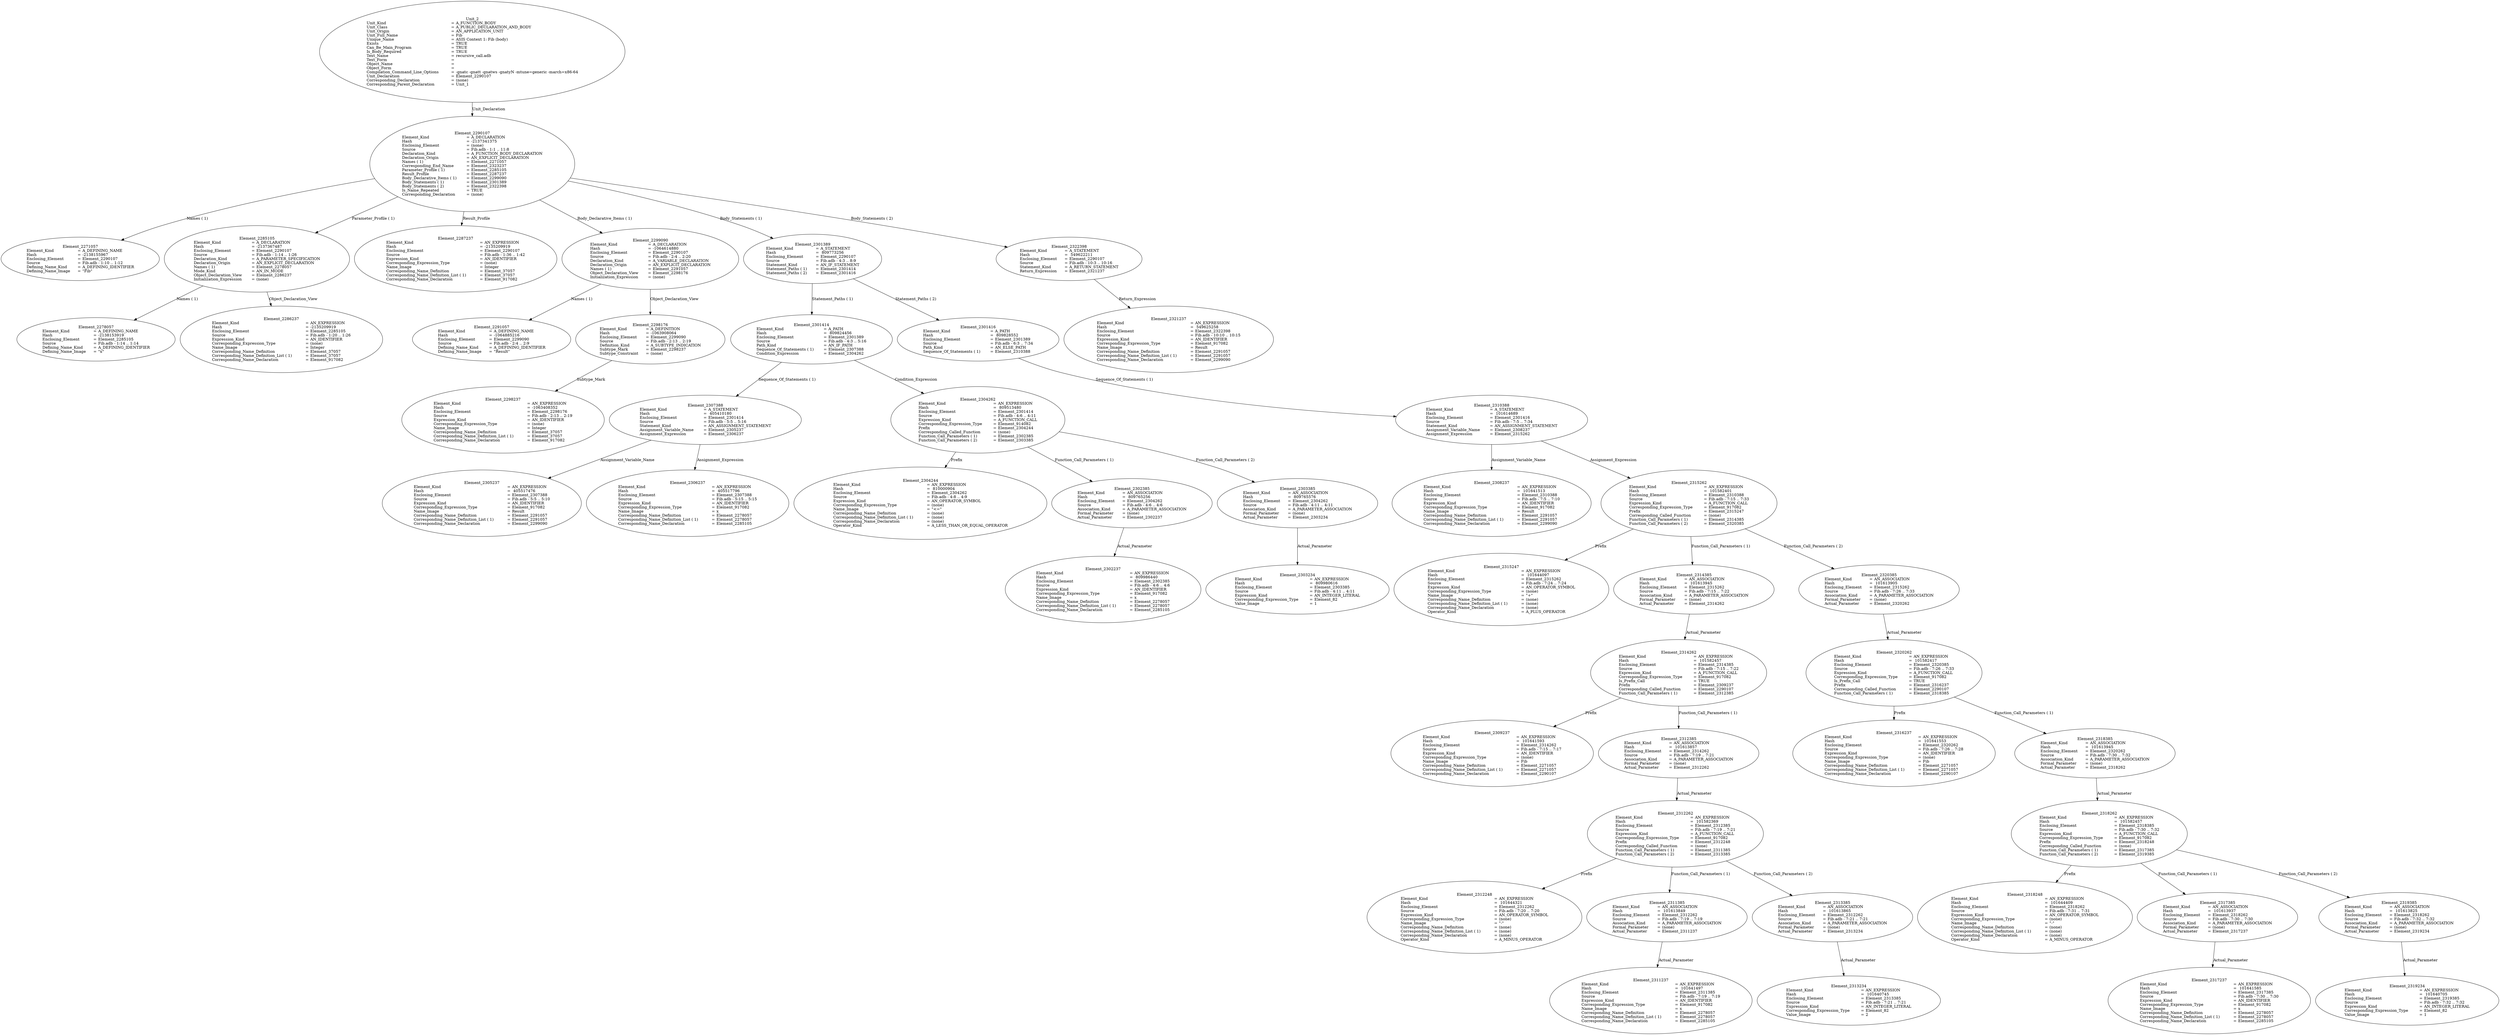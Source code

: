 digraph "recursive_call.adt" {
  Unit_2 -> Element_2290107
      [ label=Unit_Declaration ];
  Unit_2
      [ label=<<TABLE BORDER="0" CELLBORDER="0" CELLSPACING="0" CELLPADDING="0"> 
          <TR><TD COLSPAN="3">Unit_2</TD></TR>
          <TR><TD ALIGN="LEFT">Unit_Kind   </TD><TD> = </TD><TD ALIGN="LEFT">A_FUNCTION_BODY</TD></TR>
          <TR><TD ALIGN="LEFT">Unit_Class   </TD><TD> = </TD><TD ALIGN="LEFT">A_PUBLIC_DECLARATION_AND_BODY</TD></TR>
          <TR><TD ALIGN="LEFT">Unit_Origin   </TD><TD> = </TD><TD ALIGN="LEFT">AN_APPLICATION_UNIT</TD></TR>
          <TR><TD ALIGN="LEFT">Unit_Full_Name    </TD><TD> = </TD><TD ALIGN="LEFT">Fib</TD></TR>
          <TR><TD ALIGN="LEFT">Unique_Name   </TD><TD> = </TD><TD ALIGN="LEFT">ASIS Context 1: Fib (body)</TD></TR>
          <TR><TD ALIGN="LEFT">Exists  </TD><TD> = </TD><TD ALIGN="LEFT">TRUE</TD></TR>
          <TR><TD ALIGN="LEFT">Can_Be_Main_Program     </TD><TD> = </TD><TD ALIGN="LEFT">TRUE</TD></TR>
          <TR><TD ALIGN="LEFT">Is_Body_Required     </TD><TD> = </TD><TD ALIGN="LEFT">TRUE</TD></TR>
          <TR><TD ALIGN="LEFT">Text_Name   </TD><TD> = </TD><TD ALIGN="LEFT">recursive_call.adb</TD></TR>
          <TR><TD ALIGN="LEFT">Text_Form   </TD><TD> = </TD><TD ALIGN="LEFT"></TD></TR>
          <TR><TD ALIGN="LEFT">Object_Name   </TD><TD> = </TD><TD ALIGN="LEFT"></TD></TR>
          <TR><TD ALIGN="LEFT">Object_Form   </TD><TD> = </TD><TD ALIGN="LEFT"></TD></TR>
          <TR><TD ALIGN="LEFT">Compilation_Command_Line_Options         </TD><TD> = </TD><TD ALIGN="LEFT">-gnatc -gnatt -gnatws -gnatyN -mtune=generic -march=x86-64</TD></TR>
          <TR><TD ALIGN="LEFT">Unit_Declaration     </TD><TD> = </TD><TD ALIGN="LEFT">Element_2290107</TD></TR>
          <TR><TD ALIGN="LEFT">Corresponding_Declaration       </TD><TD> = </TD><TD ALIGN="LEFT">(none)</TD></TR>
          <TR><TD ALIGN="LEFT">Corresponding_Parent_Declaration         </TD><TD> = </TD><TD ALIGN="LEFT">Unit_1</TD></TR>
          </TABLE>> ];
  Element_2290107 -> Element_2271057
      [ label="Names ( 1)" ];
  Element_2290107 -> Element_2285105
      [ label="Parameter_Profile ( 1)" ];
  Element_2290107 -> Element_2287237
      [ label=Result_Profile ];
  Element_2290107 -> Element_2299090
      [ label="Body_Declarative_Items ( 1)" ];
  Element_2290107 -> Element_2301389
      [ label="Body_Statements ( 1)" ];
  Element_2290107 -> Element_2322398
      [ label="Body_Statements ( 2)" ];
  Element_2290107
      [ label=<<TABLE BORDER="0" CELLBORDER="0" CELLSPACING="0" CELLPADDING="0"> 
          <TR><TD COLSPAN="3">Element_2290107</TD></TR>
          <TR><TD ALIGN="LEFT">Element_Kind    </TD><TD> = </TD><TD ALIGN="LEFT">A_DECLARATION</TD></TR>
          <TR><TD ALIGN="LEFT">Hash  </TD><TD> = </TD><TD ALIGN="LEFT">-2137341375</TD></TR>
          <TR><TD ALIGN="LEFT">Enclosing_Element     </TD><TD> = </TD><TD ALIGN="LEFT">(none)</TD></TR>
          <TR><TD ALIGN="LEFT">Source  </TD><TD> = </TD><TD ALIGN="LEFT">Fib.adb - 1:1 .. 11:8</TD></TR>
          <TR><TD ALIGN="LEFT">Declaration_Kind     </TD><TD> = </TD><TD ALIGN="LEFT">A_FUNCTION_BODY_DECLARATION</TD></TR>
          <TR><TD ALIGN="LEFT">Declaration_Origin     </TD><TD> = </TD><TD ALIGN="LEFT">AN_EXPLICIT_DECLARATION</TD></TR>
          <TR><TD ALIGN="LEFT">Names ( 1)   </TD><TD> = </TD><TD ALIGN="LEFT">Element_2271057</TD></TR>
          <TR><TD ALIGN="LEFT">Corresponding_End_Name      </TD><TD> = </TD><TD ALIGN="LEFT">Element_2323237</TD></TR>
          <TR><TD ALIGN="LEFT">Parameter_Profile ( 1)      </TD><TD> = </TD><TD ALIGN="LEFT">Element_2285105</TD></TR>
          <TR><TD ALIGN="LEFT">Result_Profile    </TD><TD> = </TD><TD ALIGN="LEFT">Element_2287237</TD></TR>
          <TR><TD ALIGN="LEFT">Body_Declarative_Items ( 1)       </TD><TD> = </TD><TD ALIGN="LEFT">Element_2299090</TD></TR>
          <TR><TD ALIGN="LEFT">Body_Statements ( 1)      </TD><TD> = </TD><TD ALIGN="LEFT">Element_2301389</TD></TR>
          <TR><TD ALIGN="LEFT">Body_Statements ( 2)      </TD><TD> = </TD><TD ALIGN="LEFT">Element_2322398</TD></TR>
          <TR><TD ALIGN="LEFT">Is_Name_Repeated     </TD><TD> = </TD><TD ALIGN="LEFT">TRUE</TD></TR>
          <TR><TD ALIGN="LEFT">Corresponding_Declaration       </TD><TD> = </TD><TD ALIGN="LEFT">(none)</TD></TR>
          </TABLE>> ];
  Element_2271057
      [ label=<<TABLE BORDER="0" CELLBORDER="0" CELLSPACING="0" CELLPADDING="0"> 
          <TR><TD COLSPAN="3">Element_2271057</TD></TR>
          <TR><TD ALIGN="LEFT">Element_Kind    </TD><TD> = </TD><TD ALIGN="LEFT">A_DEFINING_NAME</TD></TR>
          <TR><TD ALIGN="LEFT">Hash  </TD><TD> = </TD><TD ALIGN="LEFT">-2138155967</TD></TR>
          <TR><TD ALIGN="LEFT">Enclosing_Element     </TD><TD> = </TD><TD ALIGN="LEFT">Element_2290107</TD></TR>
          <TR><TD ALIGN="LEFT">Source  </TD><TD> = </TD><TD ALIGN="LEFT">Fib.adb - 1:10 .. 1:12</TD></TR>
          <TR><TD ALIGN="LEFT">Defining_Name_Kind     </TD><TD> = </TD><TD ALIGN="LEFT">A_DEFINING_IDENTIFIER</TD></TR>
          <TR><TD ALIGN="LEFT">Defining_Name_Image     </TD><TD> = </TD><TD ALIGN="LEFT">"Fib"</TD></TR>
          </TABLE>> ];
  Element_2285105 -> Element_2278057
      [ label="Names ( 1)" ];
  Element_2285105 -> Element_2286237
      [ label=Object_Declaration_View ];
  Element_2285105
      [ label=<<TABLE BORDER="0" CELLBORDER="0" CELLSPACING="0" CELLPADDING="0"> 
          <TR><TD COLSPAN="3">Element_2285105</TD></TR>
          <TR><TD ALIGN="LEFT">Element_Kind    </TD><TD> = </TD><TD ALIGN="LEFT">A_DECLARATION</TD></TR>
          <TR><TD ALIGN="LEFT">Hash  </TD><TD> = </TD><TD ALIGN="LEFT">-2137367487</TD></TR>
          <TR><TD ALIGN="LEFT">Enclosing_Element     </TD><TD> = </TD><TD ALIGN="LEFT">Element_2290107</TD></TR>
          <TR><TD ALIGN="LEFT">Source  </TD><TD> = </TD><TD ALIGN="LEFT">Fib.adb - 1:14 .. 1:26</TD></TR>
          <TR><TD ALIGN="LEFT">Declaration_Kind     </TD><TD> = </TD><TD ALIGN="LEFT">A_PARAMETER_SPECIFICATION</TD></TR>
          <TR><TD ALIGN="LEFT">Declaration_Origin     </TD><TD> = </TD><TD ALIGN="LEFT">AN_EXPLICIT_DECLARATION</TD></TR>
          <TR><TD ALIGN="LEFT">Names ( 1)   </TD><TD> = </TD><TD ALIGN="LEFT">Element_2278057</TD></TR>
          <TR><TD ALIGN="LEFT">Mode_Kind   </TD><TD> = </TD><TD ALIGN="LEFT">AN_IN_MODE</TD></TR>
          <TR><TD ALIGN="LEFT">Object_Declaration_View      </TD><TD> = </TD><TD ALIGN="LEFT">Element_2286237</TD></TR>
          <TR><TD ALIGN="LEFT">Initialization_Expression       </TD><TD> = </TD><TD ALIGN="LEFT">(none)</TD></TR>
          </TABLE>> ];
  Element_2278057
      [ label=<<TABLE BORDER="0" CELLBORDER="0" CELLSPACING="0" CELLPADDING="0"> 
          <TR><TD COLSPAN="3">Element_2278057</TD></TR>
          <TR><TD ALIGN="LEFT">Element_Kind    </TD><TD> = </TD><TD ALIGN="LEFT">A_DEFINING_NAME</TD></TR>
          <TR><TD ALIGN="LEFT">Hash  </TD><TD> = </TD><TD ALIGN="LEFT">-2138153919</TD></TR>
          <TR><TD ALIGN="LEFT">Enclosing_Element     </TD><TD> = </TD><TD ALIGN="LEFT">Element_2285105</TD></TR>
          <TR><TD ALIGN="LEFT">Source  </TD><TD> = </TD><TD ALIGN="LEFT">Fib.adb - 1:14 .. 1:14</TD></TR>
          <TR><TD ALIGN="LEFT">Defining_Name_Kind     </TD><TD> = </TD><TD ALIGN="LEFT">A_DEFINING_IDENTIFIER</TD></TR>
          <TR><TD ALIGN="LEFT">Defining_Name_Image     </TD><TD> = </TD><TD ALIGN="LEFT">"x"</TD></TR>
          </TABLE>> ];
  Element_2286237
      [ label=<<TABLE BORDER="0" CELLBORDER="0" CELLSPACING="0" CELLPADDING="0"> 
          <TR><TD COLSPAN="3">Element_2286237</TD></TR>
          <TR><TD ALIGN="LEFT">Element_Kind    </TD><TD> = </TD><TD ALIGN="LEFT">AN_EXPRESSION</TD></TR>
          <TR><TD ALIGN="LEFT">Hash  </TD><TD> = </TD><TD ALIGN="LEFT">-2135209919</TD></TR>
          <TR><TD ALIGN="LEFT">Enclosing_Element     </TD><TD> = </TD><TD ALIGN="LEFT">Element_2285105</TD></TR>
          <TR><TD ALIGN="LEFT">Source  </TD><TD> = </TD><TD ALIGN="LEFT">Fib.adb - 1:20 .. 1:26</TD></TR>
          <TR><TD ALIGN="LEFT">Expression_Kind    </TD><TD> = </TD><TD ALIGN="LEFT">AN_IDENTIFIER</TD></TR>
          <TR><TD ALIGN="LEFT">Corresponding_Expression_Type        </TD><TD> = </TD><TD ALIGN="LEFT">(none)</TD></TR>
          <TR><TD ALIGN="LEFT">Name_Image   </TD><TD> = </TD><TD ALIGN="LEFT">Integer</TD></TR>
          <TR><TD ALIGN="LEFT">Corresponding_Name_Definition        </TD><TD> = </TD><TD ALIGN="LEFT">Element_37057</TD></TR>
          <TR><TD ALIGN="LEFT">Corresponding_Name_Definition_List ( 1)          </TD><TD> = </TD><TD ALIGN="LEFT">Element_37057</TD></TR>
          <TR><TD ALIGN="LEFT">Corresponding_Name_Declaration        </TD><TD> = </TD><TD ALIGN="LEFT">Element_917082</TD></TR>
          </TABLE>> ];
  Element_2287237
      [ label=<<TABLE BORDER="0" CELLBORDER="0" CELLSPACING="0" CELLPADDING="0"> 
          <TR><TD COLSPAN="3">Element_2287237</TD></TR>
          <TR><TD ALIGN="LEFT">Element_Kind    </TD><TD> = </TD><TD ALIGN="LEFT">AN_EXPRESSION</TD></TR>
          <TR><TD ALIGN="LEFT">Hash  </TD><TD> = </TD><TD ALIGN="LEFT">-2135209919</TD></TR>
          <TR><TD ALIGN="LEFT">Enclosing_Element     </TD><TD> = </TD><TD ALIGN="LEFT">Element_2290107</TD></TR>
          <TR><TD ALIGN="LEFT">Source  </TD><TD> = </TD><TD ALIGN="LEFT">Fib.adb - 1:36 .. 1:42</TD></TR>
          <TR><TD ALIGN="LEFT">Expression_Kind    </TD><TD> = </TD><TD ALIGN="LEFT">AN_IDENTIFIER</TD></TR>
          <TR><TD ALIGN="LEFT">Corresponding_Expression_Type        </TD><TD> = </TD><TD ALIGN="LEFT">(none)</TD></TR>
          <TR><TD ALIGN="LEFT">Name_Image   </TD><TD> = </TD><TD ALIGN="LEFT">Integer</TD></TR>
          <TR><TD ALIGN="LEFT">Corresponding_Name_Definition        </TD><TD> = </TD><TD ALIGN="LEFT">Element_37057</TD></TR>
          <TR><TD ALIGN="LEFT">Corresponding_Name_Definition_List ( 1)          </TD><TD> = </TD><TD ALIGN="LEFT">Element_37057</TD></TR>
          <TR><TD ALIGN="LEFT">Corresponding_Name_Declaration        </TD><TD> = </TD><TD ALIGN="LEFT">Element_917082</TD></TR>
          </TABLE>> ];
  Element_2299090 -> Element_2291057
      [ label="Names ( 1)" ];
  Element_2299090 -> Element_2298176
      [ label=Object_Declaration_View ];
  Element_2299090
      [ label=<<TABLE BORDER="0" CELLBORDER="0" CELLSPACING="0" CELLPADDING="0"> 
          <TR><TD COLSPAN="3">Element_2299090</TD></TR>
          <TR><TD ALIGN="LEFT">Element_Kind    </TD><TD> = </TD><TD ALIGN="LEFT">A_DECLARATION</TD></TR>
          <TR><TD ALIGN="LEFT">Hash  </TD><TD> = </TD><TD ALIGN="LEFT">-1064614880</TD></TR>
          <TR><TD ALIGN="LEFT">Enclosing_Element     </TD><TD> = </TD><TD ALIGN="LEFT">Element_2290107</TD></TR>
          <TR><TD ALIGN="LEFT">Source  </TD><TD> = </TD><TD ALIGN="LEFT">Fib.adb - 2:4 .. 2:20</TD></TR>
          <TR><TD ALIGN="LEFT">Declaration_Kind     </TD><TD> = </TD><TD ALIGN="LEFT">A_VARIABLE_DECLARATION</TD></TR>
          <TR><TD ALIGN="LEFT">Declaration_Origin     </TD><TD> = </TD><TD ALIGN="LEFT">AN_EXPLICIT_DECLARATION</TD></TR>
          <TR><TD ALIGN="LEFT">Names ( 1)   </TD><TD> = </TD><TD ALIGN="LEFT">Element_2291057</TD></TR>
          <TR><TD ALIGN="LEFT">Object_Declaration_View      </TD><TD> = </TD><TD ALIGN="LEFT">Element_2298176</TD></TR>
          <TR><TD ALIGN="LEFT">Initialization_Expression       </TD><TD> = </TD><TD ALIGN="LEFT">(none)</TD></TR>
          </TABLE>> ];
  Element_2291057
      [ label=<<TABLE BORDER="0" CELLBORDER="0" CELLSPACING="0" CELLPADDING="0"> 
          <TR><TD COLSPAN="3">Element_2291057</TD></TR>
          <TR><TD ALIGN="LEFT">Element_Kind    </TD><TD> = </TD><TD ALIGN="LEFT">A_DEFINING_NAME</TD></TR>
          <TR><TD ALIGN="LEFT">Hash  </TD><TD> = </TD><TD ALIGN="LEFT">-1064885216</TD></TR>
          <TR><TD ALIGN="LEFT">Enclosing_Element     </TD><TD> = </TD><TD ALIGN="LEFT">Element_2299090</TD></TR>
          <TR><TD ALIGN="LEFT">Source  </TD><TD> = </TD><TD ALIGN="LEFT">Fib.adb - 2:4 .. 2:9</TD></TR>
          <TR><TD ALIGN="LEFT">Defining_Name_Kind     </TD><TD> = </TD><TD ALIGN="LEFT">A_DEFINING_IDENTIFIER</TD></TR>
          <TR><TD ALIGN="LEFT">Defining_Name_Image     </TD><TD> = </TD><TD ALIGN="LEFT">"Result"</TD></TR>
          </TABLE>> ];
  Element_2298176 -> Element_2298237
      [ label=Subtype_Mark ];
  Element_2298176
      [ label=<<TABLE BORDER="0" CELLBORDER="0" CELLSPACING="0" CELLPADDING="0"> 
          <TR><TD COLSPAN="3">Element_2298176</TD></TR>
          <TR><TD ALIGN="LEFT">Element_Kind    </TD><TD> = </TD><TD ALIGN="LEFT">A_DEFINITION</TD></TR>
          <TR><TD ALIGN="LEFT">Hash  </TD><TD> = </TD><TD ALIGN="LEFT">-1063908064</TD></TR>
          <TR><TD ALIGN="LEFT">Enclosing_Element     </TD><TD> = </TD><TD ALIGN="LEFT">Element_2299090</TD></TR>
          <TR><TD ALIGN="LEFT">Source  </TD><TD> = </TD><TD ALIGN="LEFT">Fib.adb - 2:13 .. 2:19</TD></TR>
          <TR><TD ALIGN="LEFT">Definition_Kind    </TD><TD> = </TD><TD ALIGN="LEFT">A_SUBTYPE_INDICATION</TD></TR>
          <TR><TD ALIGN="LEFT">Subtype_Mark    </TD><TD> = </TD><TD ALIGN="LEFT">Element_2298237</TD></TR>
          <TR><TD ALIGN="LEFT">Subtype_Constraint     </TD><TD> = </TD><TD ALIGN="LEFT">(none)</TD></TR>
          </TABLE>> ];
  Element_2298237
      [ label=<<TABLE BORDER="0" CELLBORDER="0" CELLSPACING="0" CELLPADDING="0"> 
          <TR><TD COLSPAN="3">Element_2298237</TD></TR>
          <TR><TD ALIGN="LEFT">Element_Kind    </TD><TD> = </TD><TD ALIGN="LEFT">AN_EXPRESSION</TD></TR>
          <TR><TD ALIGN="LEFT">Hash  </TD><TD> = </TD><TD ALIGN="LEFT">-1063408352</TD></TR>
          <TR><TD ALIGN="LEFT">Enclosing_Element     </TD><TD> = </TD><TD ALIGN="LEFT">Element_2298176</TD></TR>
          <TR><TD ALIGN="LEFT">Source  </TD><TD> = </TD><TD ALIGN="LEFT">Fib.adb - 2:13 .. 2:19</TD></TR>
          <TR><TD ALIGN="LEFT">Expression_Kind    </TD><TD> = </TD><TD ALIGN="LEFT">AN_IDENTIFIER</TD></TR>
          <TR><TD ALIGN="LEFT">Corresponding_Expression_Type        </TD><TD> = </TD><TD ALIGN="LEFT">(none)</TD></TR>
          <TR><TD ALIGN="LEFT">Name_Image   </TD><TD> = </TD><TD ALIGN="LEFT">Integer</TD></TR>
          <TR><TD ALIGN="LEFT">Corresponding_Name_Definition        </TD><TD> = </TD><TD ALIGN="LEFT">Element_37057</TD></TR>
          <TR><TD ALIGN="LEFT">Corresponding_Name_Definition_List ( 1)          </TD><TD> = </TD><TD ALIGN="LEFT">Element_37057</TD></TR>
          <TR><TD ALIGN="LEFT">Corresponding_Name_Declaration        </TD><TD> = </TD><TD ALIGN="LEFT">Element_917082</TD></TR>
          </TABLE>> ];
  Element_2301389 -> Element_2301414
      [ label="Statement_Paths ( 1)" ];
  Element_2301389 -> Element_2301416
      [ label="Statement_Paths ( 2)" ];
  Element_2301389
      [ label=<<TABLE BORDER="0" CELLBORDER="0" CELLSPACING="0" CELLPADDING="0"> 
          <TR><TD COLSPAN="3">Element_2301389</TD></TR>
          <TR><TD ALIGN="LEFT">Element_Kind    </TD><TD> = </TD><TD ALIGN="LEFT">A_STATEMENT</TD></TR>
          <TR><TD ALIGN="LEFT">Hash  </TD><TD> = </TD><TD ALIGN="LEFT"> 809773256</TD></TR>
          <TR><TD ALIGN="LEFT">Enclosing_Element     </TD><TD> = </TD><TD ALIGN="LEFT">Element_2290107</TD></TR>
          <TR><TD ALIGN="LEFT">Source  </TD><TD> = </TD><TD ALIGN="LEFT">Fib.adb - 4:3 .. 8:9</TD></TR>
          <TR><TD ALIGN="LEFT">Statement_Kind    </TD><TD> = </TD><TD ALIGN="LEFT">AN_IF_STATEMENT</TD></TR>
          <TR><TD ALIGN="LEFT">Statement_Paths ( 1)      </TD><TD> = </TD><TD ALIGN="LEFT">Element_2301414</TD></TR>
          <TR><TD ALIGN="LEFT">Statement_Paths ( 2)      </TD><TD> = </TD><TD ALIGN="LEFT">Element_2301416</TD></TR>
          </TABLE>> ];
  Element_2301414 -> Element_2307388
      [ label="Sequence_Of_Statements ( 1)" ];
  Element_2301414 -> Element_2304262
      [ label=Condition_Expression ];
  Element_2301414
      [ label=<<TABLE BORDER="0" CELLBORDER="0" CELLSPACING="0" CELLPADDING="0"> 
          <TR><TD COLSPAN="3">Element_2301414</TD></TR>
          <TR><TD ALIGN="LEFT">Element_Kind    </TD><TD> = </TD><TD ALIGN="LEFT">A_PATH</TD></TR>
          <TR><TD ALIGN="LEFT">Hash  </TD><TD> = </TD><TD ALIGN="LEFT"> 809824456</TD></TR>
          <TR><TD ALIGN="LEFT">Enclosing_Element     </TD><TD> = </TD><TD ALIGN="LEFT">Element_2301389</TD></TR>
          <TR><TD ALIGN="LEFT">Source  </TD><TD> = </TD><TD ALIGN="LEFT">Fib.adb - 4:3 .. 5:16</TD></TR>
          <TR><TD ALIGN="LEFT">Path_Kind   </TD><TD> = </TD><TD ALIGN="LEFT">AN_IF_PATH</TD></TR>
          <TR><TD ALIGN="LEFT">Sequence_Of_Statements ( 1)       </TD><TD> = </TD><TD ALIGN="LEFT">Element_2307388</TD></TR>
          <TR><TD ALIGN="LEFT">Condition_Expression      </TD><TD> = </TD><TD ALIGN="LEFT">Element_2304262</TD></TR>
          </TABLE>> ];
  Element_2304262 -> Element_2304244
      [ label=Prefix ];
  Element_2304262 -> Element_2302385
      [ label="Function_Call_Parameters ( 1)" ];
  Element_2304262 -> Element_2303385
      [ label="Function_Call_Parameters ( 2)" ];
  Element_2304262
      [ label=<<TABLE BORDER="0" CELLBORDER="0" CELLSPACING="0" CELLPADDING="0"> 
          <TR><TD COLSPAN="3">Element_2304262</TD></TR>
          <TR><TD ALIGN="LEFT">Element_Kind    </TD><TD> = </TD><TD ALIGN="LEFT">AN_EXPRESSION</TD></TR>
          <TR><TD ALIGN="LEFT">Hash  </TD><TD> = </TD><TD ALIGN="LEFT"> 809513480</TD></TR>
          <TR><TD ALIGN="LEFT">Enclosing_Element     </TD><TD> = </TD><TD ALIGN="LEFT">Element_2301414</TD></TR>
          <TR><TD ALIGN="LEFT">Source  </TD><TD> = </TD><TD ALIGN="LEFT">Fib.adb - 4:6 .. 4:11</TD></TR>
          <TR><TD ALIGN="LEFT">Expression_Kind    </TD><TD> = </TD><TD ALIGN="LEFT">A_FUNCTION_CALL</TD></TR>
          <TR><TD ALIGN="LEFT">Corresponding_Expression_Type        </TD><TD> = </TD><TD ALIGN="LEFT">Element_914082</TD></TR>
          <TR><TD ALIGN="LEFT">Prefix  </TD><TD> = </TD><TD ALIGN="LEFT">Element_2304244</TD></TR>
          <TR><TD ALIGN="LEFT">Corresponding_Called_Function        </TD><TD> = </TD><TD ALIGN="LEFT">(none)</TD></TR>
          <TR><TD ALIGN="LEFT">Function_Call_Parameters ( 1)        </TD><TD> = </TD><TD ALIGN="LEFT">Element_2302385</TD></TR>
          <TR><TD ALIGN="LEFT">Function_Call_Parameters ( 2)        </TD><TD> = </TD><TD ALIGN="LEFT">Element_2303385</TD></TR>
          </TABLE>> ];
  Element_2302385 -> Element_2302237
      [ label=Actual_Parameter ];
  Element_2302385
      [ label=<<TABLE BORDER="0" CELLBORDER="0" CELLSPACING="0" CELLPADDING="0"> 
          <TR><TD COLSPAN="3">Element_2302385</TD></TR>
          <TR><TD ALIGN="LEFT">Element_Kind    </TD><TD> = </TD><TD ALIGN="LEFT">AN_ASSOCIATION</TD></TR>
          <TR><TD ALIGN="LEFT">Hash  </TD><TD> = </TD><TD ALIGN="LEFT"> 809765256</TD></TR>
          <TR><TD ALIGN="LEFT">Enclosing_Element     </TD><TD> = </TD><TD ALIGN="LEFT">Element_2304262</TD></TR>
          <TR><TD ALIGN="LEFT">Source  </TD><TD> = </TD><TD ALIGN="LEFT">Fib.adb - 4:6 .. 4:6</TD></TR>
          <TR><TD ALIGN="LEFT">Association_Kind     </TD><TD> = </TD><TD ALIGN="LEFT">A_PARAMETER_ASSOCIATION</TD></TR>
          <TR><TD ALIGN="LEFT">Formal_Parameter     </TD><TD> = </TD><TD ALIGN="LEFT">(none)</TD></TR>
          <TR><TD ALIGN="LEFT">Actual_Parameter     </TD><TD> = </TD><TD ALIGN="LEFT">Element_2302237</TD></TR>
          </TABLE>> ];
  Element_2302237
      [ label=<<TABLE BORDER="0" CELLBORDER="0" CELLSPACING="0" CELLPADDING="0"> 
          <TR><TD COLSPAN="3">Element_2302237</TD></TR>
          <TR><TD ALIGN="LEFT">Element_Kind    </TD><TD> = </TD><TD ALIGN="LEFT">AN_EXPRESSION</TD></TR>
          <TR><TD ALIGN="LEFT">Hash  </TD><TD> = </TD><TD ALIGN="LEFT"> 809986440</TD></TR>
          <TR><TD ALIGN="LEFT">Enclosing_Element     </TD><TD> = </TD><TD ALIGN="LEFT">Element_2302385</TD></TR>
          <TR><TD ALIGN="LEFT">Source  </TD><TD> = </TD><TD ALIGN="LEFT">Fib.adb - 4:6 .. 4:6</TD></TR>
          <TR><TD ALIGN="LEFT">Expression_Kind    </TD><TD> = </TD><TD ALIGN="LEFT">AN_IDENTIFIER</TD></TR>
          <TR><TD ALIGN="LEFT">Corresponding_Expression_Type        </TD><TD> = </TD><TD ALIGN="LEFT">Element_917082</TD></TR>
          <TR><TD ALIGN="LEFT">Name_Image   </TD><TD> = </TD><TD ALIGN="LEFT">x</TD></TR>
          <TR><TD ALIGN="LEFT">Corresponding_Name_Definition        </TD><TD> = </TD><TD ALIGN="LEFT">Element_2278057</TD></TR>
          <TR><TD ALIGN="LEFT">Corresponding_Name_Definition_List ( 1)          </TD><TD> = </TD><TD ALIGN="LEFT">Element_2278057</TD></TR>
          <TR><TD ALIGN="LEFT">Corresponding_Name_Declaration        </TD><TD> = </TD><TD ALIGN="LEFT">Element_2285105</TD></TR>
          </TABLE>> ];
  Element_2304244
      [ label=<<TABLE BORDER="0" CELLBORDER="0" CELLSPACING="0" CELLPADDING="0"> 
          <TR><TD COLSPAN="3">Element_2304244</TD></TR>
          <TR><TD ALIGN="LEFT">Element_Kind    </TD><TD> = </TD><TD ALIGN="LEFT">AN_EXPRESSION</TD></TR>
          <TR><TD ALIGN="LEFT">Hash  </TD><TD> = </TD><TD ALIGN="LEFT"> 810000904</TD></TR>
          <TR><TD ALIGN="LEFT">Enclosing_Element     </TD><TD> = </TD><TD ALIGN="LEFT">Element_2304262</TD></TR>
          <TR><TD ALIGN="LEFT">Source  </TD><TD> = </TD><TD ALIGN="LEFT">Fib.adb - 4:8 .. 4:9</TD></TR>
          <TR><TD ALIGN="LEFT">Expression_Kind    </TD><TD> = </TD><TD ALIGN="LEFT">AN_OPERATOR_SYMBOL</TD></TR>
          <TR><TD ALIGN="LEFT">Corresponding_Expression_Type        </TD><TD> = </TD><TD ALIGN="LEFT">(none)</TD></TR>
          <TR><TD ALIGN="LEFT">Name_Image   </TD><TD> = </TD><TD ALIGN="LEFT">"&lt;="</TD></TR>
          <TR><TD ALIGN="LEFT">Corresponding_Name_Definition        </TD><TD> = </TD><TD ALIGN="LEFT">(none)</TD></TR>
          <TR><TD ALIGN="LEFT">Corresponding_Name_Definition_List ( 1)          </TD><TD> = </TD><TD ALIGN="LEFT">(none)</TD></TR>
          <TR><TD ALIGN="LEFT">Corresponding_Name_Declaration        </TD><TD> = </TD><TD ALIGN="LEFT">(none)</TD></TR>
          <TR><TD ALIGN="LEFT">Operator_Kind    </TD><TD> = </TD><TD ALIGN="LEFT">A_LESS_THAN_OR_EQUAL_OPERATOR</TD></TR>
          </TABLE>> ];
  Element_2303385 -> Element_2303234
      [ label=Actual_Parameter ];
  Element_2303385
      [ label=<<TABLE BORDER="0" CELLBORDER="0" CELLSPACING="0" CELLPADDING="0"> 
          <TR><TD COLSPAN="3">Element_2303385</TD></TR>
          <TR><TD ALIGN="LEFT">Element_Kind    </TD><TD> = </TD><TD ALIGN="LEFT">AN_ASSOCIATION</TD></TR>
          <TR><TD ALIGN="LEFT">Hash  </TD><TD> = </TD><TD ALIGN="LEFT"> 809765576</TD></TR>
          <TR><TD ALIGN="LEFT">Enclosing_Element     </TD><TD> = </TD><TD ALIGN="LEFT">Element_2304262</TD></TR>
          <TR><TD ALIGN="LEFT">Source  </TD><TD> = </TD><TD ALIGN="LEFT">Fib.adb - 4:11 .. 4:11</TD></TR>
          <TR><TD ALIGN="LEFT">Association_Kind     </TD><TD> = </TD><TD ALIGN="LEFT">A_PARAMETER_ASSOCIATION</TD></TR>
          <TR><TD ALIGN="LEFT">Formal_Parameter     </TD><TD> = </TD><TD ALIGN="LEFT">(none)</TD></TR>
          <TR><TD ALIGN="LEFT">Actual_Parameter     </TD><TD> = </TD><TD ALIGN="LEFT">Element_2303234</TD></TR>
          </TABLE>> ];
  Element_2303234
      [ label=<<TABLE BORDER="0" CELLBORDER="0" CELLSPACING="0" CELLPADDING="0"> 
          <TR><TD COLSPAN="3">Element_2303234</TD></TR>
          <TR><TD ALIGN="LEFT">Element_Kind    </TD><TD> = </TD><TD ALIGN="LEFT">AN_EXPRESSION</TD></TR>
          <TR><TD ALIGN="LEFT">Hash  </TD><TD> = </TD><TD ALIGN="LEFT"> 809980616</TD></TR>
          <TR><TD ALIGN="LEFT">Enclosing_Element     </TD><TD> = </TD><TD ALIGN="LEFT">Element_2303385</TD></TR>
          <TR><TD ALIGN="LEFT">Source  </TD><TD> = </TD><TD ALIGN="LEFT">Fib.adb - 4:11 .. 4:11</TD></TR>
          <TR><TD ALIGN="LEFT">Expression_Kind    </TD><TD> = </TD><TD ALIGN="LEFT">AN_INTEGER_LITERAL</TD></TR>
          <TR><TD ALIGN="LEFT">Corresponding_Expression_Type        </TD><TD> = </TD><TD ALIGN="LEFT">Element_82</TD></TR>
          <TR><TD ALIGN="LEFT">Value_Image   </TD><TD> = </TD><TD ALIGN="LEFT">1</TD></TR>
          </TABLE>> ];
  Element_2307388 -> Element_2305237
      [ label=Assignment_Variable_Name ];
  Element_2307388 -> Element_2306237
      [ label=Assignment_Expression ];
  Element_2307388
      [ label=<<TABLE BORDER="0" CELLBORDER="0" CELLSPACING="0" CELLPADDING="0"> 
          <TR><TD COLSPAN="3">Element_2307388</TD></TR>
          <TR><TD ALIGN="LEFT">Element_Kind    </TD><TD> = </TD><TD ALIGN="LEFT">A_STATEMENT</TD></TR>
          <TR><TD ALIGN="LEFT">Hash  </TD><TD> = </TD><TD ALIGN="LEFT"> 405410180</TD></TR>
          <TR><TD ALIGN="LEFT">Enclosing_Element     </TD><TD> = </TD><TD ALIGN="LEFT">Element_2301414</TD></TR>
          <TR><TD ALIGN="LEFT">Source  </TD><TD> = </TD><TD ALIGN="LEFT">Fib.adb - 5:5 .. 5:16</TD></TR>
          <TR><TD ALIGN="LEFT">Statement_Kind    </TD><TD> = </TD><TD ALIGN="LEFT">AN_ASSIGNMENT_STATEMENT</TD></TR>
          <TR><TD ALIGN="LEFT">Assignment_Variable_Name       </TD><TD> = </TD><TD ALIGN="LEFT">Element_2305237</TD></TR>
          <TR><TD ALIGN="LEFT">Assignment_Expression      </TD><TD> = </TD><TD ALIGN="LEFT">Element_2306237</TD></TR>
          </TABLE>> ];
  Element_2305237
      [ label=<<TABLE BORDER="0" CELLBORDER="0" CELLSPACING="0" CELLPADDING="0"> 
          <TR><TD COLSPAN="3">Element_2305237</TD></TR>
          <TR><TD ALIGN="LEFT">Element_Kind    </TD><TD> = </TD><TD ALIGN="LEFT">AN_EXPRESSION</TD></TR>
          <TR><TD ALIGN="LEFT">Hash  </TD><TD> = </TD><TD ALIGN="LEFT"> 405517476</TD></TR>
          <TR><TD ALIGN="LEFT">Enclosing_Element     </TD><TD> = </TD><TD ALIGN="LEFT">Element_2307388</TD></TR>
          <TR><TD ALIGN="LEFT">Source  </TD><TD> = </TD><TD ALIGN="LEFT">Fib.adb - 5:5 .. 5:10</TD></TR>
          <TR><TD ALIGN="LEFT">Expression_Kind    </TD><TD> = </TD><TD ALIGN="LEFT">AN_IDENTIFIER</TD></TR>
          <TR><TD ALIGN="LEFT">Corresponding_Expression_Type        </TD><TD> = </TD><TD ALIGN="LEFT">Element_917082</TD></TR>
          <TR><TD ALIGN="LEFT">Name_Image   </TD><TD> = </TD><TD ALIGN="LEFT">Result</TD></TR>
          <TR><TD ALIGN="LEFT">Corresponding_Name_Definition        </TD><TD> = </TD><TD ALIGN="LEFT">Element_2291057</TD></TR>
          <TR><TD ALIGN="LEFT">Corresponding_Name_Definition_List ( 1)          </TD><TD> = </TD><TD ALIGN="LEFT">Element_2291057</TD></TR>
          <TR><TD ALIGN="LEFT">Corresponding_Name_Declaration        </TD><TD> = </TD><TD ALIGN="LEFT">Element_2299090</TD></TR>
          </TABLE>> ];
  Element_2306237
      [ label=<<TABLE BORDER="0" CELLBORDER="0" CELLSPACING="0" CELLPADDING="0"> 
          <TR><TD COLSPAN="3">Element_2306237</TD></TR>
          <TR><TD ALIGN="LEFT">Element_Kind    </TD><TD> = </TD><TD ALIGN="LEFT">AN_EXPRESSION</TD></TR>
          <TR><TD ALIGN="LEFT">Hash  </TD><TD> = </TD><TD ALIGN="LEFT"> 405517796</TD></TR>
          <TR><TD ALIGN="LEFT">Enclosing_Element     </TD><TD> = </TD><TD ALIGN="LEFT">Element_2307388</TD></TR>
          <TR><TD ALIGN="LEFT">Source  </TD><TD> = </TD><TD ALIGN="LEFT">Fib.adb - 5:15 .. 5:15</TD></TR>
          <TR><TD ALIGN="LEFT">Expression_Kind    </TD><TD> = </TD><TD ALIGN="LEFT">AN_IDENTIFIER</TD></TR>
          <TR><TD ALIGN="LEFT">Corresponding_Expression_Type        </TD><TD> = </TD><TD ALIGN="LEFT">Element_917082</TD></TR>
          <TR><TD ALIGN="LEFT">Name_Image   </TD><TD> = </TD><TD ALIGN="LEFT">x</TD></TR>
          <TR><TD ALIGN="LEFT">Corresponding_Name_Definition        </TD><TD> = </TD><TD ALIGN="LEFT">Element_2278057</TD></TR>
          <TR><TD ALIGN="LEFT">Corresponding_Name_Definition_List ( 1)          </TD><TD> = </TD><TD ALIGN="LEFT">Element_2278057</TD></TR>
          <TR><TD ALIGN="LEFT">Corresponding_Name_Declaration        </TD><TD> = </TD><TD ALIGN="LEFT">Element_2285105</TD></TR>
          </TABLE>> ];
  Element_2301416 -> Element_2310388
      [ label="Sequence_Of_Statements ( 1)" ];
  Element_2301416
      [ label=<<TABLE BORDER="0" CELLBORDER="0" CELLSPACING="0" CELLPADDING="0"> 
          <TR><TD COLSPAN="3">Element_2301416</TD></TR>
          <TR><TD ALIGN="LEFT">Element_Kind    </TD><TD> = </TD><TD ALIGN="LEFT">A_PATH</TD></TR>
          <TR><TD ALIGN="LEFT">Hash  </TD><TD> = </TD><TD ALIGN="LEFT"> 809828552</TD></TR>
          <TR><TD ALIGN="LEFT">Enclosing_Element     </TD><TD> = </TD><TD ALIGN="LEFT">Element_2301389</TD></TR>
          <TR><TD ALIGN="LEFT">Source  </TD><TD> = </TD><TD ALIGN="LEFT">Fib.adb - 6:3 .. 7:34</TD></TR>
          <TR><TD ALIGN="LEFT">Path_Kind   </TD><TD> = </TD><TD ALIGN="LEFT">AN_ELSE_PATH</TD></TR>
          <TR><TD ALIGN="LEFT">Sequence_Of_Statements ( 1)       </TD><TD> = </TD><TD ALIGN="LEFT">Element_2310388</TD></TR>
          </TABLE>> ];
  Element_2310388 -> Element_2308237
      [ label=Assignment_Variable_Name ];
  Element_2310388 -> Element_2315262
      [ label=Assignment_Expression ];
  Element_2310388
      [ label=<<TABLE BORDER="0" CELLBORDER="0" CELLSPACING="0" CELLPADDING="0"> 
          <TR><TD COLSPAN="3">Element_2310388</TD></TR>
          <TR><TD ALIGN="LEFT">Element_Kind    </TD><TD> = </TD><TD ALIGN="LEFT">A_STATEMENT</TD></TR>
          <TR><TD ALIGN="LEFT">Hash  </TD><TD> = </TD><TD ALIGN="LEFT"> 101614689</TD></TR>
          <TR><TD ALIGN="LEFT">Enclosing_Element     </TD><TD> = </TD><TD ALIGN="LEFT">Element_2301416</TD></TR>
          <TR><TD ALIGN="LEFT">Source  </TD><TD> = </TD><TD ALIGN="LEFT">Fib.adb - 7:5 .. 7:34</TD></TR>
          <TR><TD ALIGN="LEFT">Statement_Kind    </TD><TD> = </TD><TD ALIGN="LEFT">AN_ASSIGNMENT_STATEMENT</TD></TR>
          <TR><TD ALIGN="LEFT">Assignment_Variable_Name       </TD><TD> = </TD><TD ALIGN="LEFT">Element_2308237</TD></TR>
          <TR><TD ALIGN="LEFT">Assignment_Expression      </TD><TD> = </TD><TD ALIGN="LEFT">Element_2315262</TD></TR>
          </TABLE>> ];
  Element_2308237
      [ label=<<TABLE BORDER="0" CELLBORDER="0" CELLSPACING="0" CELLPADDING="0"> 
          <TR><TD COLSPAN="3">Element_2308237</TD></TR>
          <TR><TD ALIGN="LEFT">Element_Kind    </TD><TD> = </TD><TD ALIGN="LEFT">AN_EXPRESSION</TD></TR>
          <TR><TD ALIGN="LEFT">Hash  </TD><TD> = </TD><TD ALIGN="LEFT"> 101641513</TD></TR>
          <TR><TD ALIGN="LEFT">Enclosing_Element     </TD><TD> = </TD><TD ALIGN="LEFT">Element_2310388</TD></TR>
          <TR><TD ALIGN="LEFT">Source  </TD><TD> = </TD><TD ALIGN="LEFT">Fib.adb - 7:5 .. 7:10</TD></TR>
          <TR><TD ALIGN="LEFT">Expression_Kind    </TD><TD> = </TD><TD ALIGN="LEFT">AN_IDENTIFIER</TD></TR>
          <TR><TD ALIGN="LEFT">Corresponding_Expression_Type        </TD><TD> = </TD><TD ALIGN="LEFT">Element_917082</TD></TR>
          <TR><TD ALIGN="LEFT">Name_Image   </TD><TD> = </TD><TD ALIGN="LEFT">Result</TD></TR>
          <TR><TD ALIGN="LEFT">Corresponding_Name_Definition        </TD><TD> = </TD><TD ALIGN="LEFT">Element_2291057</TD></TR>
          <TR><TD ALIGN="LEFT">Corresponding_Name_Definition_List ( 1)          </TD><TD> = </TD><TD ALIGN="LEFT">Element_2291057</TD></TR>
          <TR><TD ALIGN="LEFT">Corresponding_Name_Declaration        </TD><TD> = </TD><TD ALIGN="LEFT">Element_2299090</TD></TR>
          </TABLE>> ];
  Element_2315262 -> Element_2315247
      [ label=Prefix ];
  Element_2315262 -> Element_2314385
      [ label="Function_Call_Parameters ( 1)" ];
  Element_2315262 -> Element_2320385
      [ label="Function_Call_Parameters ( 2)" ];
  Element_2315262
      [ label=<<TABLE BORDER="0" CELLBORDER="0" CELLSPACING="0" CELLPADDING="0"> 
          <TR><TD COLSPAN="3">Element_2315262</TD></TR>
          <TR><TD ALIGN="LEFT">Element_Kind    </TD><TD> = </TD><TD ALIGN="LEFT">AN_EXPRESSION</TD></TR>
          <TR><TD ALIGN="LEFT">Hash  </TD><TD> = </TD><TD ALIGN="LEFT"> 101582401</TD></TR>
          <TR><TD ALIGN="LEFT">Enclosing_Element     </TD><TD> = </TD><TD ALIGN="LEFT">Element_2310388</TD></TR>
          <TR><TD ALIGN="LEFT">Source  </TD><TD> = </TD><TD ALIGN="LEFT">Fib.adb - 7:15 .. 7:33</TD></TR>
          <TR><TD ALIGN="LEFT">Expression_Kind    </TD><TD> = </TD><TD ALIGN="LEFT">A_FUNCTION_CALL</TD></TR>
          <TR><TD ALIGN="LEFT">Corresponding_Expression_Type        </TD><TD> = </TD><TD ALIGN="LEFT">Element_917082</TD></TR>
          <TR><TD ALIGN="LEFT">Prefix  </TD><TD> = </TD><TD ALIGN="LEFT">Element_2315247</TD></TR>
          <TR><TD ALIGN="LEFT">Corresponding_Called_Function        </TD><TD> = </TD><TD ALIGN="LEFT">(none)</TD></TR>
          <TR><TD ALIGN="LEFT">Function_Call_Parameters ( 1)        </TD><TD> = </TD><TD ALIGN="LEFT">Element_2314385</TD></TR>
          <TR><TD ALIGN="LEFT">Function_Call_Parameters ( 2)        </TD><TD> = </TD><TD ALIGN="LEFT">Element_2320385</TD></TR>
          </TABLE>> ];
  Element_2314385 -> Element_2314262
      [ label=Actual_Parameter ];
  Element_2314385
      [ label=<<TABLE BORDER="0" CELLBORDER="0" CELLSPACING="0" CELLPADDING="0"> 
          <TR><TD COLSPAN="3">Element_2314385</TD></TR>
          <TR><TD ALIGN="LEFT">Element_Kind    </TD><TD> = </TD><TD ALIGN="LEFT">AN_ASSOCIATION</TD></TR>
          <TR><TD ALIGN="LEFT">Hash  </TD><TD> = </TD><TD ALIGN="LEFT"> 101613945</TD></TR>
          <TR><TD ALIGN="LEFT">Enclosing_Element     </TD><TD> = </TD><TD ALIGN="LEFT">Element_2315262</TD></TR>
          <TR><TD ALIGN="LEFT">Source  </TD><TD> = </TD><TD ALIGN="LEFT">Fib.adb - 7:15 .. 7:22</TD></TR>
          <TR><TD ALIGN="LEFT">Association_Kind     </TD><TD> = </TD><TD ALIGN="LEFT">A_PARAMETER_ASSOCIATION</TD></TR>
          <TR><TD ALIGN="LEFT">Formal_Parameter     </TD><TD> = </TD><TD ALIGN="LEFT">(none)</TD></TR>
          <TR><TD ALIGN="LEFT">Actual_Parameter     </TD><TD> = </TD><TD ALIGN="LEFT">Element_2314262</TD></TR>
          </TABLE>> ];
  Element_2314262 -> Element_2309237
      [ label=Prefix ];
  Element_2314262 -> Element_2312385
      [ label="Function_Call_Parameters ( 1)" ];
  Element_2314262
      [ label=<<TABLE BORDER="0" CELLBORDER="0" CELLSPACING="0" CELLPADDING="0"> 
          <TR><TD COLSPAN="3">Element_2314262</TD></TR>
          <TR><TD ALIGN="LEFT">Element_Kind    </TD><TD> = </TD><TD ALIGN="LEFT">AN_EXPRESSION</TD></TR>
          <TR><TD ALIGN="LEFT">Hash  </TD><TD> = </TD><TD ALIGN="LEFT"> 101582457</TD></TR>
          <TR><TD ALIGN="LEFT">Enclosing_Element     </TD><TD> = </TD><TD ALIGN="LEFT">Element_2314385</TD></TR>
          <TR><TD ALIGN="LEFT">Source  </TD><TD> = </TD><TD ALIGN="LEFT">Fib.adb - 7:15 .. 7:22</TD></TR>
          <TR><TD ALIGN="LEFT">Expression_Kind    </TD><TD> = </TD><TD ALIGN="LEFT">A_FUNCTION_CALL</TD></TR>
          <TR><TD ALIGN="LEFT">Corresponding_Expression_Type        </TD><TD> = </TD><TD ALIGN="LEFT">Element_917082</TD></TR>
          <TR><TD ALIGN="LEFT">Is_Prefix_Call    </TD><TD> = </TD><TD ALIGN="LEFT">TRUE</TD></TR>
          <TR><TD ALIGN="LEFT">Prefix  </TD><TD> = </TD><TD ALIGN="LEFT">Element_2309237</TD></TR>
          <TR><TD ALIGN="LEFT">Corresponding_Called_Function        </TD><TD> = </TD><TD ALIGN="LEFT">Element_2290107</TD></TR>
          <TR><TD ALIGN="LEFT">Function_Call_Parameters ( 1)        </TD><TD> = </TD><TD ALIGN="LEFT">Element_2312385</TD></TR>
          </TABLE>> ];
  Element_2309237
      [ label=<<TABLE BORDER="0" CELLBORDER="0" CELLSPACING="0" CELLPADDING="0"> 
          <TR><TD COLSPAN="3">Element_2309237</TD></TR>
          <TR><TD ALIGN="LEFT">Element_Kind    </TD><TD> = </TD><TD ALIGN="LEFT">AN_EXPRESSION</TD></TR>
          <TR><TD ALIGN="LEFT">Hash  </TD><TD> = </TD><TD ALIGN="LEFT"> 101641593</TD></TR>
          <TR><TD ALIGN="LEFT">Enclosing_Element     </TD><TD> = </TD><TD ALIGN="LEFT">Element_2314262</TD></TR>
          <TR><TD ALIGN="LEFT">Source  </TD><TD> = </TD><TD ALIGN="LEFT">Fib.adb - 7:15 .. 7:17</TD></TR>
          <TR><TD ALIGN="LEFT">Expression_Kind    </TD><TD> = </TD><TD ALIGN="LEFT">AN_IDENTIFIER</TD></TR>
          <TR><TD ALIGN="LEFT">Corresponding_Expression_Type        </TD><TD> = </TD><TD ALIGN="LEFT">(none)</TD></TR>
          <TR><TD ALIGN="LEFT">Name_Image   </TD><TD> = </TD><TD ALIGN="LEFT">Fib</TD></TR>
          <TR><TD ALIGN="LEFT">Corresponding_Name_Definition        </TD><TD> = </TD><TD ALIGN="LEFT">Element_2271057</TD></TR>
          <TR><TD ALIGN="LEFT">Corresponding_Name_Definition_List ( 1)          </TD><TD> = </TD><TD ALIGN="LEFT">Element_2271057</TD></TR>
          <TR><TD ALIGN="LEFT">Corresponding_Name_Declaration        </TD><TD> = </TD><TD ALIGN="LEFT">Element_2290107</TD></TR>
          </TABLE>> ];
  Element_2312385 -> Element_2312262
      [ label=Actual_Parameter ];
  Element_2312385
      [ label=<<TABLE BORDER="0" CELLBORDER="0" CELLSPACING="0" CELLPADDING="0"> 
          <TR><TD COLSPAN="3">Element_2312385</TD></TR>
          <TR><TD ALIGN="LEFT">Element_Kind    </TD><TD> = </TD><TD ALIGN="LEFT">AN_ASSOCIATION</TD></TR>
          <TR><TD ALIGN="LEFT">Hash  </TD><TD> = </TD><TD ALIGN="LEFT"> 101613857</TD></TR>
          <TR><TD ALIGN="LEFT">Enclosing_Element     </TD><TD> = </TD><TD ALIGN="LEFT">Element_2314262</TD></TR>
          <TR><TD ALIGN="LEFT">Source  </TD><TD> = </TD><TD ALIGN="LEFT">Fib.adb - 7:19 .. 7:21</TD></TR>
          <TR><TD ALIGN="LEFT">Association_Kind     </TD><TD> = </TD><TD ALIGN="LEFT">A_PARAMETER_ASSOCIATION</TD></TR>
          <TR><TD ALIGN="LEFT">Formal_Parameter     </TD><TD> = </TD><TD ALIGN="LEFT">(none)</TD></TR>
          <TR><TD ALIGN="LEFT">Actual_Parameter     </TD><TD> = </TD><TD ALIGN="LEFT">Element_2312262</TD></TR>
          </TABLE>> ];
  Element_2312262 -> Element_2312248
      [ label=Prefix ];
  Element_2312262 -> Element_2311385
      [ label="Function_Call_Parameters ( 1)" ];
  Element_2312262 -> Element_2313385
      [ label="Function_Call_Parameters ( 2)" ];
  Element_2312262
      [ label=<<TABLE BORDER="0" CELLBORDER="0" CELLSPACING="0" CELLPADDING="0"> 
          <TR><TD COLSPAN="3">Element_2312262</TD></TR>
          <TR><TD ALIGN="LEFT">Element_Kind    </TD><TD> = </TD><TD ALIGN="LEFT">AN_EXPRESSION</TD></TR>
          <TR><TD ALIGN="LEFT">Hash  </TD><TD> = </TD><TD ALIGN="LEFT"> 101582369</TD></TR>
          <TR><TD ALIGN="LEFT">Enclosing_Element     </TD><TD> = </TD><TD ALIGN="LEFT">Element_2312385</TD></TR>
          <TR><TD ALIGN="LEFT">Source  </TD><TD> = </TD><TD ALIGN="LEFT">Fib.adb - 7:19 .. 7:21</TD></TR>
          <TR><TD ALIGN="LEFT">Expression_Kind    </TD><TD> = </TD><TD ALIGN="LEFT">A_FUNCTION_CALL</TD></TR>
          <TR><TD ALIGN="LEFT">Corresponding_Expression_Type        </TD><TD> = </TD><TD ALIGN="LEFT">Element_917082</TD></TR>
          <TR><TD ALIGN="LEFT">Prefix  </TD><TD> = </TD><TD ALIGN="LEFT">Element_2312248</TD></TR>
          <TR><TD ALIGN="LEFT">Corresponding_Called_Function        </TD><TD> = </TD><TD ALIGN="LEFT">(none)</TD></TR>
          <TR><TD ALIGN="LEFT">Function_Call_Parameters ( 1)        </TD><TD> = </TD><TD ALIGN="LEFT">Element_2311385</TD></TR>
          <TR><TD ALIGN="LEFT">Function_Call_Parameters ( 2)        </TD><TD> = </TD><TD ALIGN="LEFT">Element_2313385</TD></TR>
          </TABLE>> ];
  Element_2311385 -> Element_2311237
      [ label=Actual_Parameter ];
  Element_2311385
      [ label=<<TABLE BORDER="0" CELLBORDER="0" CELLSPACING="0" CELLPADDING="0"> 
          <TR><TD COLSPAN="3">Element_2311385</TD></TR>
          <TR><TD ALIGN="LEFT">Element_Kind    </TD><TD> = </TD><TD ALIGN="LEFT">AN_ASSOCIATION</TD></TR>
          <TR><TD ALIGN="LEFT">Hash  </TD><TD> = </TD><TD ALIGN="LEFT"> 101613849</TD></TR>
          <TR><TD ALIGN="LEFT">Enclosing_Element     </TD><TD> = </TD><TD ALIGN="LEFT">Element_2312262</TD></TR>
          <TR><TD ALIGN="LEFT">Source  </TD><TD> = </TD><TD ALIGN="LEFT">Fib.adb - 7:19 .. 7:19</TD></TR>
          <TR><TD ALIGN="LEFT">Association_Kind     </TD><TD> = </TD><TD ALIGN="LEFT">A_PARAMETER_ASSOCIATION</TD></TR>
          <TR><TD ALIGN="LEFT">Formal_Parameter     </TD><TD> = </TD><TD ALIGN="LEFT">(none)</TD></TR>
          <TR><TD ALIGN="LEFT">Actual_Parameter     </TD><TD> = </TD><TD ALIGN="LEFT">Element_2311237</TD></TR>
          </TABLE>> ];
  Element_2311237
      [ label=<<TABLE BORDER="0" CELLBORDER="0" CELLSPACING="0" CELLPADDING="0"> 
          <TR><TD COLSPAN="3">Element_2311237</TD></TR>
          <TR><TD ALIGN="LEFT">Element_Kind    </TD><TD> = </TD><TD ALIGN="LEFT">AN_EXPRESSION</TD></TR>
          <TR><TD ALIGN="LEFT">Hash  </TD><TD> = </TD><TD ALIGN="LEFT"> 101641497</TD></TR>
          <TR><TD ALIGN="LEFT">Enclosing_Element     </TD><TD> = </TD><TD ALIGN="LEFT">Element_2311385</TD></TR>
          <TR><TD ALIGN="LEFT">Source  </TD><TD> = </TD><TD ALIGN="LEFT">Fib.adb - 7:19 .. 7:19</TD></TR>
          <TR><TD ALIGN="LEFT">Expression_Kind    </TD><TD> = </TD><TD ALIGN="LEFT">AN_IDENTIFIER</TD></TR>
          <TR><TD ALIGN="LEFT">Corresponding_Expression_Type        </TD><TD> = </TD><TD ALIGN="LEFT">Element_917082</TD></TR>
          <TR><TD ALIGN="LEFT">Name_Image   </TD><TD> = </TD><TD ALIGN="LEFT">x</TD></TR>
          <TR><TD ALIGN="LEFT">Corresponding_Name_Definition        </TD><TD> = </TD><TD ALIGN="LEFT">Element_2278057</TD></TR>
          <TR><TD ALIGN="LEFT">Corresponding_Name_Definition_List ( 1)          </TD><TD> = </TD><TD ALIGN="LEFT">Element_2278057</TD></TR>
          <TR><TD ALIGN="LEFT">Corresponding_Name_Declaration        </TD><TD> = </TD><TD ALIGN="LEFT">Element_2285105</TD></TR>
          </TABLE>> ];
  Element_2312248
      [ label=<<TABLE BORDER="0" CELLBORDER="0" CELLSPACING="0" CELLPADDING="0"> 
          <TR><TD COLSPAN="3">Element_2312248</TD></TR>
          <TR><TD ALIGN="LEFT">Element_Kind    </TD><TD> = </TD><TD ALIGN="LEFT">AN_EXPRESSION</TD></TR>
          <TR><TD ALIGN="LEFT">Hash  </TD><TD> = </TD><TD ALIGN="LEFT"> 101644321</TD></TR>
          <TR><TD ALIGN="LEFT">Enclosing_Element     </TD><TD> = </TD><TD ALIGN="LEFT">Element_2312262</TD></TR>
          <TR><TD ALIGN="LEFT">Source  </TD><TD> = </TD><TD ALIGN="LEFT">Fib.adb - 7:20 .. 7:20</TD></TR>
          <TR><TD ALIGN="LEFT">Expression_Kind    </TD><TD> = </TD><TD ALIGN="LEFT">AN_OPERATOR_SYMBOL</TD></TR>
          <TR><TD ALIGN="LEFT">Corresponding_Expression_Type        </TD><TD> = </TD><TD ALIGN="LEFT">(none)</TD></TR>
          <TR><TD ALIGN="LEFT">Name_Image   </TD><TD> = </TD><TD ALIGN="LEFT">"-"</TD></TR>
          <TR><TD ALIGN="LEFT">Corresponding_Name_Definition        </TD><TD> = </TD><TD ALIGN="LEFT">(none)</TD></TR>
          <TR><TD ALIGN="LEFT">Corresponding_Name_Definition_List ( 1)          </TD><TD> = </TD><TD ALIGN="LEFT">(none)</TD></TR>
          <TR><TD ALIGN="LEFT">Corresponding_Name_Declaration        </TD><TD> = </TD><TD ALIGN="LEFT">(none)</TD></TR>
          <TR><TD ALIGN="LEFT">Operator_Kind    </TD><TD> = </TD><TD ALIGN="LEFT">A_MINUS_OPERATOR</TD></TR>
          </TABLE>> ];
  Element_2313385 -> Element_2313234
      [ label=Actual_Parameter ];
  Element_2313385
      [ label=<<TABLE BORDER="0" CELLBORDER="0" CELLSPACING="0" CELLPADDING="0"> 
          <TR><TD COLSPAN="3">Element_2313385</TD></TR>
          <TR><TD ALIGN="LEFT">Element_Kind    </TD><TD> = </TD><TD ALIGN="LEFT">AN_ASSOCIATION</TD></TR>
          <TR><TD ALIGN="LEFT">Hash  </TD><TD> = </TD><TD ALIGN="LEFT"> 101613865</TD></TR>
          <TR><TD ALIGN="LEFT">Enclosing_Element     </TD><TD> = </TD><TD ALIGN="LEFT">Element_2312262</TD></TR>
          <TR><TD ALIGN="LEFT">Source  </TD><TD> = </TD><TD ALIGN="LEFT">Fib.adb - 7:21 .. 7:21</TD></TR>
          <TR><TD ALIGN="LEFT">Association_Kind     </TD><TD> = </TD><TD ALIGN="LEFT">A_PARAMETER_ASSOCIATION</TD></TR>
          <TR><TD ALIGN="LEFT">Formal_Parameter     </TD><TD> = </TD><TD ALIGN="LEFT">(none)</TD></TR>
          <TR><TD ALIGN="LEFT">Actual_Parameter     </TD><TD> = </TD><TD ALIGN="LEFT">Element_2313234</TD></TR>
          </TABLE>> ];
  Element_2313234
      [ label=<<TABLE BORDER="0" CELLBORDER="0" CELLSPACING="0" CELLPADDING="0"> 
          <TR><TD COLSPAN="3">Element_2313234</TD></TR>
          <TR><TD ALIGN="LEFT">Element_Kind    </TD><TD> = </TD><TD ALIGN="LEFT">AN_EXPRESSION</TD></TR>
          <TR><TD ALIGN="LEFT">Hash  </TD><TD> = </TD><TD ALIGN="LEFT"> 101640745</TD></TR>
          <TR><TD ALIGN="LEFT">Enclosing_Element     </TD><TD> = </TD><TD ALIGN="LEFT">Element_2313385</TD></TR>
          <TR><TD ALIGN="LEFT">Source  </TD><TD> = </TD><TD ALIGN="LEFT">Fib.adb - 7:21 .. 7:21</TD></TR>
          <TR><TD ALIGN="LEFT">Expression_Kind    </TD><TD> = </TD><TD ALIGN="LEFT">AN_INTEGER_LITERAL</TD></TR>
          <TR><TD ALIGN="LEFT">Corresponding_Expression_Type        </TD><TD> = </TD><TD ALIGN="LEFT">Element_82</TD></TR>
          <TR><TD ALIGN="LEFT">Value_Image   </TD><TD> = </TD><TD ALIGN="LEFT">2</TD></TR>
          </TABLE>> ];
  Element_2315247
      [ label=<<TABLE BORDER="0" CELLBORDER="0" CELLSPACING="0" CELLPADDING="0"> 
          <TR><TD COLSPAN="3">Element_2315247</TD></TR>
          <TR><TD ALIGN="LEFT">Element_Kind    </TD><TD> = </TD><TD ALIGN="LEFT">AN_EXPRESSION</TD></TR>
          <TR><TD ALIGN="LEFT">Hash  </TD><TD> = </TD><TD ALIGN="LEFT"> 101644097</TD></TR>
          <TR><TD ALIGN="LEFT">Enclosing_Element     </TD><TD> = </TD><TD ALIGN="LEFT">Element_2315262</TD></TR>
          <TR><TD ALIGN="LEFT">Source  </TD><TD> = </TD><TD ALIGN="LEFT">Fib.adb - 7:24 .. 7:24</TD></TR>
          <TR><TD ALIGN="LEFT">Expression_Kind    </TD><TD> = </TD><TD ALIGN="LEFT">AN_OPERATOR_SYMBOL</TD></TR>
          <TR><TD ALIGN="LEFT">Corresponding_Expression_Type        </TD><TD> = </TD><TD ALIGN="LEFT">(none)</TD></TR>
          <TR><TD ALIGN="LEFT">Name_Image   </TD><TD> = </TD><TD ALIGN="LEFT">"+"</TD></TR>
          <TR><TD ALIGN="LEFT">Corresponding_Name_Definition        </TD><TD> = </TD><TD ALIGN="LEFT">(none)</TD></TR>
          <TR><TD ALIGN="LEFT">Corresponding_Name_Definition_List ( 1)          </TD><TD> = </TD><TD ALIGN="LEFT">(none)</TD></TR>
          <TR><TD ALIGN="LEFT">Corresponding_Name_Declaration        </TD><TD> = </TD><TD ALIGN="LEFT">(none)</TD></TR>
          <TR><TD ALIGN="LEFT">Operator_Kind    </TD><TD> = </TD><TD ALIGN="LEFT">A_PLUS_OPERATOR</TD></TR>
          </TABLE>> ];
  Element_2320385 -> Element_2320262
      [ label=Actual_Parameter ];
  Element_2320385
      [ label=<<TABLE BORDER="0" CELLBORDER="0" CELLSPACING="0" CELLPADDING="0"> 
          <TR><TD COLSPAN="3">Element_2320385</TD></TR>
          <TR><TD ALIGN="LEFT">Element_Kind    </TD><TD> = </TD><TD ALIGN="LEFT">AN_ASSOCIATION</TD></TR>
          <TR><TD ALIGN="LEFT">Hash  </TD><TD> = </TD><TD ALIGN="LEFT"> 101613905</TD></TR>
          <TR><TD ALIGN="LEFT">Enclosing_Element     </TD><TD> = </TD><TD ALIGN="LEFT">Element_2315262</TD></TR>
          <TR><TD ALIGN="LEFT">Source  </TD><TD> = </TD><TD ALIGN="LEFT">Fib.adb - 7:26 .. 7:33</TD></TR>
          <TR><TD ALIGN="LEFT">Association_Kind     </TD><TD> = </TD><TD ALIGN="LEFT">A_PARAMETER_ASSOCIATION</TD></TR>
          <TR><TD ALIGN="LEFT">Formal_Parameter     </TD><TD> = </TD><TD ALIGN="LEFT">(none)</TD></TR>
          <TR><TD ALIGN="LEFT">Actual_Parameter     </TD><TD> = </TD><TD ALIGN="LEFT">Element_2320262</TD></TR>
          </TABLE>> ];
  Element_2320262 -> Element_2316237
      [ label=Prefix ];
  Element_2320262 -> Element_2318385
      [ label="Function_Call_Parameters ( 1)" ];
  Element_2320262
      [ label=<<TABLE BORDER="0" CELLBORDER="0" CELLSPACING="0" CELLPADDING="0"> 
          <TR><TD COLSPAN="3">Element_2320262</TD></TR>
          <TR><TD ALIGN="LEFT">Element_Kind    </TD><TD> = </TD><TD ALIGN="LEFT">AN_EXPRESSION</TD></TR>
          <TR><TD ALIGN="LEFT">Hash  </TD><TD> = </TD><TD ALIGN="LEFT"> 101582417</TD></TR>
          <TR><TD ALIGN="LEFT">Enclosing_Element     </TD><TD> = </TD><TD ALIGN="LEFT">Element_2320385</TD></TR>
          <TR><TD ALIGN="LEFT">Source  </TD><TD> = </TD><TD ALIGN="LEFT">Fib.adb - 7:26 .. 7:33</TD></TR>
          <TR><TD ALIGN="LEFT">Expression_Kind    </TD><TD> = </TD><TD ALIGN="LEFT">A_FUNCTION_CALL</TD></TR>
          <TR><TD ALIGN="LEFT">Corresponding_Expression_Type        </TD><TD> = </TD><TD ALIGN="LEFT">Element_917082</TD></TR>
          <TR><TD ALIGN="LEFT">Is_Prefix_Call    </TD><TD> = </TD><TD ALIGN="LEFT">TRUE</TD></TR>
          <TR><TD ALIGN="LEFT">Prefix  </TD><TD> = </TD><TD ALIGN="LEFT">Element_2316237</TD></TR>
          <TR><TD ALIGN="LEFT">Corresponding_Called_Function        </TD><TD> = </TD><TD ALIGN="LEFT">Element_2290107</TD></TR>
          <TR><TD ALIGN="LEFT">Function_Call_Parameters ( 1)        </TD><TD> = </TD><TD ALIGN="LEFT">Element_2318385</TD></TR>
          </TABLE>> ];
  Element_2316237
      [ label=<<TABLE BORDER="0" CELLBORDER="0" CELLSPACING="0" CELLPADDING="0"> 
          <TR><TD COLSPAN="3">Element_2316237</TD></TR>
          <TR><TD ALIGN="LEFT">Element_Kind    </TD><TD> = </TD><TD ALIGN="LEFT">AN_EXPRESSION</TD></TR>
          <TR><TD ALIGN="LEFT">Hash  </TD><TD> = </TD><TD ALIGN="LEFT"> 101641553</TD></TR>
          <TR><TD ALIGN="LEFT">Enclosing_Element     </TD><TD> = </TD><TD ALIGN="LEFT">Element_2320262</TD></TR>
          <TR><TD ALIGN="LEFT">Source  </TD><TD> = </TD><TD ALIGN="LEFT">Fib.adb - 7:26 .. 7:28</TD></TR>
          <TR><TD ALIGN="LEFT">Expression_Kind    </TD><TD> = </TD><TD ALIGN="LEFT">AN_IDENTIFIER</TD></TR>
          <TR><TD ALIGN="LEFT">Corresponding_Expression_Type        </TD><TD> = </TD><TD ALIGN="LEFT">(none)</TD></TR>
          <TR><TD ALIGN="LEFT">Name_Image   </TD><TD> = </TD><TD ALIGN="LEFT">Fib</TD></TR>
          <TR><TD ALIGN="LEFT">Corresponding_Name_Definition        </TD><TD> = </TD><TD ALIGN="LEFT">Element_2271057</TD></TR>
          <TR><TD ALIGN="LEFT">Corresponding_Name_Definition_List ( 1)          </TD><TD> = </TD><TD ALIGN="LEFT">Element_2271057</TD></TR>
          <TR><TD ALIGN="LEFT">Corresponding_Name_Declaration        </TD><TD> = </TD><TD ALIGN="LEFT">Element_2290107</TD></TR>
          </TABLE>> ];
  Element_2318385 -> Element_2318262
      [ label=Actual_Parameter ];
  Element_2318385
      [ label=<<TABLE BORDER="0" CELLBORDER="0" CELLSPACING="0" CELLPADDING="0"> 
          <TR><TD COLSPAN="3">Element_2318385</TD></TR>
          <TR><TD ALIGN="LEFT">Element_Kind    </TD><TD> = </TD><TD ALIGN="LEFT">AN_ASSOCIATION</TD></TR>
          <TR><TD ALIGN="LEFT">Hash  </TD><TD> = </TD><TD ALIGN="LEFT"> 101613945</TD></TR>
          <TR><TD ALIGN="LEFT">Enclosing_Element     </TD><TD> = </TD><TD ALIGN="LEFT">Element_2320262</TD></TR>
          <TR><TD ALIGN="LEFT">Source  </TD><TD> = </TD><TD ALIGN="LEFT">Fib.adb - 7:30 .. 7:32</TD></TR>
          <TR><TD ALIGN="LEFT">Association_Kind     </TD><TD> = </TD><TD ALIGN="LEFT">A_PARAMETER_ASSOCIATION</TD></TR>
          <TR><TD ALIGN="LEFT">Formal_Parameter     </TD><TD> = </TD><TD ALIGN="LEFT">(none)</TD></TR>
          <TR><TD ALIGN="LEFT">Actual_Parameter     </TD><TD> = </TD><TD ALIGN="LEFT">Element_2318262</TD></TR>
          </TABLE>> ];
  Element_2318262 -> Element_2318248
      [ label=Prefix ];
  Element_2318262 -> Element_2317385
      [ label="Function_Call_Parameters ( 1)" ];
  Element_2318262 -> Element_2319385
      [ label="Function_Call_Parameters ( 2)" ];
  Element_2318262
      [ label=<<TABLE BORDER="0" CELLBORDER="0" CELLSPACING="0" CELLPADDING="0"> 
          <TR><TD COLSPAN="3">Element_2318262</TD></TR>
          <TR><TD ALIGN="LEFT">Element_Kind    </TD><TD> = </TD><TD ALIGN="LEFT">AN_EXPRESSION</TD></TR>
          <TR><TD ALIGN="LEFT">Hash  </TD><TD> = </TD><TD ALIGN="LEFT"> 101582457</TD></TR>
          <TR><TD ALIGN="LEFT">Enclosing_Element     </TD><TD> = </TD><TD ALIGN="LEFT">Element_2318385</TD></TR>
          <TR><TD ALIGN="LEFT">Source  </TD><TD> = </TD><TD ALIGN="LEFT">Fib.adb - 7:30 .. 7:32</TD></TR>
          <TR><TD ALIGN="LEFT">Expression_Kind    </TD><TD> = </TD><TD ALIGN="LEFT">A_FUNCTION_CALL</TD></TR>
          <TR><TD ALIGN="LEFT">Corresponding_Expression_Type        </TD><TD> = </TD><TD ALIGN="LEFT">Element_917082</TD></TR>
          <TR><TD ALIGN="LEFT">Prefix  </TD><TD> = </TD><TD ALIGN="LEFT">Element_2318248</TD></TR>
          <TR><TD ALIGN="LEFT">Corresponding_Called_Function        </TD><TD> = </TD><TD ALIGN="LEFT">(none)</TD></TR>
          <TR><TD ALIGN="LEFT">Function_Call_Parameters ( 1)        </TD><TD> = </TD><TD ALIGN="LEFT">Element_2317385</TD></TR>
          <TR><TD ALIGN="LEFT">Function_Call_Parameters ( 2)        </TD><TD> = </TD><TD ALIGN="LEFT">Element_2319385</TD></TR>
          </TABLE>> ];
  Element_2317385 -> Element_2317237
      [ label=Actual_Parameter ];
  Element_2317385
      [ label=<<TABLE BORDER="0" CELLBORDER="0" CELLSPACING="0" CELLPADDING="0"> 
          <TR><TD COLSPAN="3">Element_2317385</TD></TR>
          <TR><TD ALIGN="LEFT">Element_Kind    </TD><TD> = </TD><TD ALIGN="LEFT">AN_ASSOCIATION</TD></TR>
          <TR><TD ALIGN="LEFT">Hash  </TD><TD> = </TD><TD ALIGN="LEFT"> 101613937</TD></TR>
          <TR><TD ALIGN="LEFT">Enclosing_Element     </TD><TD> = </TD><TD ALIGN="LEFT">Element_2318262</TD></TR>
          <TR><TD ALIGN="LEFT">Source  </TD><TD> = </TD><TD ALIGN="LEFT">Fib.adb - 7:30 .. 7:30</TD></TR>
          <TR><TD ALIGN="LEFT">Association_Kind     </TD><TD> = </TD><TD ALIGN="LEFT">A_PARAMETER_ASSOCIATION</TD></TR>
          <TR><TD ALIGN="LEFT">Formal_Parameter     </TD><TD> = </TD><TD ALIGN="LEFT">(none)</TD></TR>
          <TR><TD ALIGN="LEFT">Actual_Parameter     </TD><TD> = </TD><TD ALIGN="LEFT">Element_2317237</TD></TR>
          </TABLE>> ];
  Element_2317237
      [ label=<<TABLE BORDER="0" CELLBORDER="0" CELLSPACING="0" CELLPADDING="0"> 
          <TR><TD COLSPAN="3">Element_2317237</TD></TR>
          <TR><TD ALIGN="LEFT">Element_Kind    </TD><TD> = </TD><TD ALIGN="LEFT">AN_EXPRESSION</TD></TR>
          <TR><TD ALIGN="LEFT">Hash  </TD><TD> = </TD><TD ALIGN="LEFT"> 101641585</TD></TR>
          <TR><TD ALIGN="LEFT">Enclosing_Element     </TD><TD> = </TD><TD ALIGN="LEFT">Element_2317385</TD></TR>
          <TR><TD ALIGN="LEFT">Source  </TD><TD> = </TD><TD ALIGN="LEFT">Fib.adb - 7:30 .. 7:30</TD></TR>
          <TR><TD ALIGN="LEFT">Expression_Kind    </TD><TD> = </TD><TD ALIGN="LEFT">AN_IDENTIFIER</TD></TR>
          <TR><TD ALIGN="LEFT">Corresponding_Expression_Type        </TD><TD> = </TD><TD ALIGN="LEFT">Element_917082</TD></TR>
          <TR><TD ALIGN="LEFT">Name_Image   </TD><TD> = </TD><TD ALIGN="LEFT">x</TD></TR>
          <TR><TD ALIGN="LEFT">Corresponding_Name_Definition        </TD><TD> = </TD><TD ALIGN="LEFT">Element_2278057</TD></TR>
          <TR><TD ALIGN="LEFT">Corresponding_Name_Definition_List ( 1)          </TD><TD> = </TD><TD ALIGN="LEFT">Element_2278057</TD></TR>
          <TR><TD ALIGN="LEFT">Corresponding_Name_Declaration        </TD><TD> = </TD><TD ALIGN="LEFT">Element_2285105</TD></TR>
          </TABLE>> ];
  Element_2318248
      [ label=<<TABLE BORDER="0" CELLBORDER="0" CELLSPACING="0" CELLPADDING="0"> 
          <TR><TD COLSPAN="3">Element_2318248</TD></TR>
          <TR><TD ALIGN="LEFT">Element_Kind    </TD><TD> = </TD><TD ALIGN="LEFT">AN_EXPRESSION</TD></TR>
          <TR><TD ALIGN="LEFT">Hash  </TD><TD> = </TD><TD ALIGN="LEFT"> 101644409</TD></TR>
          <TR><TD ALIGN="LEFT">Enclosing_Element     </TD><TD> = </TD><TD ALIGN="LEFT">Element_2318262</TD></TR>
          <TR><TD ALIGN="LEFT">Source  </TD><TD> = </TD><TD ALIGN="LEFT">Fib.adb - 7:31 .. 7:31</TD></TR>
          <TR><TD ALIGN="LEFT">Expression_Kind    </TD><TD> = </TD><TD ALIGN="LEFT">AN_OPERATOR_SYMBOL</TD></TR>
          <TR><TD ALIGN="LEFT">Corresponding_Expression_Type        </TD><TD> = </TD><TD ALIGN="LEFT">(none)</TD></TR>
          <TR><TD ALIGN="LEFT">Name_Image   </TD><TD> = </TD><TD ALIGN="LEFT">"-"</TD></TR>
          <TR><TD ALIGN="LEFT">Corresponding_Name_Definition        </TD><TD> = </TD><TD ALIGN="LEFT">(none)</TD></TR>
          <TR><TD ALIGN="LEFT">Corresponding_Name_Definition_List ( 1)          </TD><TD> = </TD><TD ALIGN="LEFT">(none)</TD></TR>
          <TR><TD ALIGN="LEFT">Corresponding_Name_Declaration        </TD><TD> = </TD><TD ALIGN="LEFT">(none)</TD></TR>
          <TR><TD ALIGN="LEFT">Operator_Kind    </TD><TD> = </TD><TD ALIGN="LEFT">A_MINUS_OPERATOR</TD></TR>
          </TABLE>> ];
  Element_2319385 -> Element_2319234
      [ label=Actual_Parameter ];
  Element_2319385
      [ label=<<TABLE BORDER="0" CELLBORDER="0" CELLSPACING="0" CELLPADDING="0"> 
          <TR><TD COLSPAN="3">Element_2319385</TD></TR>
          <TR><TD ALIGN="LEFT">Element_Kind    </TD><TD> = </TD><TD ALIGN="LEFT">AN_ASSOCIATION</TD></TR>
          <TR><TD ALIGN="LEFT">Hash  </TD><TD> = </TD><TD ALIGN="LEFT"> 101613825</TD></TR>
          <TR><TD ALIGN="LEFT">Enclosing_Element     </TD><TD> = </TD><TD ALIGN="LEFT">Element_2318262</TD></TR>
          <TR><TD ALIGN="LEFT">Source  </TD><TD> = </TD><TD ALIGN="LEFT">Fib.adb - 7:32 .. 7:32</TD></TR>
          <TR><TD ALIGN="LEFT">Association_Kind     </TD><TD> = </TD><TD ALIGN="LEFT">A_PARAMETER_ASSOCIATION</TD></TR>
          <TR><TD ALIGN="LEFT">Formal_Parameter     </TD><TD> = </TD><TD ALIGN="LEFT">(none)</TD></TR>
          <TR><TD ALIGN="LEFT">Actual_Parameter     </TD><TD> = </TD><TD ALIGN="LEFT">Element_2319234</TD></TR>
          </TABLE>> ];
  Element_2319234
      [ label=<<TABLE BORDER="0" CELLBORDER="0" CELLSPACING="0" CELLPADDING="0"> 
          <TR><TD COLSPAN="3">Element_2319234</TD></TR>
          <TR><TD ALIGN="LEFT">Element_Kind    </TD><TD> = </TD><TD ALIGN="LEFT">AN_EXPRESSION</TD></TR>
          <TR><TD ALIGN="LEFT">Hash  </TD><TD> = </TD><TD ALIGN="LEFT"> 101640705</TD></TR>
          <TR><TD ALIGN="LEFT">Enclosing_Element     </TD><TD> = </TD><TD ALIGN="LEFT">Element_2319385</TD></TR>
          <TR><TD ALIGN="LEFT">Source  </TD><TD> = </TD><TD ALIGN="LEFT">Fib.adb - 7:32 .. 7:32</TD></TR>
          <TR><TD ALIGN="LEFT">Expression_Kind    </TD><TD> = </TD><TD ALIGN="LEFT">AN_INTEGER_LITERAL</TD></TR>
          <TR><TD ALIGN="LEFT">Corresponding_Expression_Type        </TD><TD> = </TD><TD ALIGN="LEFT">Element_82</TD></TR>
          <TR><TD ALIGN="LEFT">Value_Image   </TD><TD> = </TD><TD ALIGN="LEFT">1</TD></TR>
          </TABLE>> ];
  Element_2322398 -> Element_2321237
      [ label=Return_Expression ];
  Element_2322398
      [ label=<<TABLE BORDER="0" CELLBORDER="0" CELLSPACING="0" CELLPADDING="0"> 
          <TR><TD COLSPAN="3">Element_2322398</TD></TR>
          <TR><TD ALIGN="LEFT">Element_Kind    </TD><TD> = </TD><TD ALIGN="LEFT">A_STATEMENT</TD></TR>
          <TR><TD ALIGN="LEFT">Hash  </TD><TD> = </TD><TD ALIGN="LEFT"> 549622211</TD></TR>
          <TR><TD ALIGN="LEFT">Enclosing_Element     </TD><TD> = </TD><TD ALIGN="LEFT">Element_2290107</TD></TR>
          <TR><TD ALIGN="LEFT">Source  </TD><TD> = </TD><TD ALIGN="LEFT">Fib.adb - 10:3 .. 10:16</TD></TR>
          <TR><TD ALIGN="LEFT">Statement_Kind    </TD><TD> = </TD><TD ALIGN="LEFT">A_RETURN_STATEMENT</TD></TR>
          <TR><TD ALIGN="LEFT">Return_Expression     </TD><TD> = </TD><TD ALIGN="LEFT">Element_2321237</TD></TR>
          </TABLE>> ];
  Element_2321237
      [ label=<<TABLE BORDER="0" CELLBORDER="0" CELLSPACING="0" CELLPADDING="0"> 
          <TR><TD COLSPAN="3">Element_2321237</TD></TR>
          <TR><TD ALIGN="LEFT">Element_Kind    </TD><TD> = </TD><TD ALIGN="LEFT">AN_EXPRESSION</TD></TR>
          <TR><TD ALIGN="LEFT">Hash  </TD><TD> = </TD><TD ALIGN="LEFT"> 549625258</TD></TR>
          <TR><TD ALIGN="LEFT">Enclosing_Element     </TD><TD> = </TD><TD ALIGN="LEFT">Element_2322398</TD></TR>
          <TR><TD ALIGN="LEFT">Source  </TD><TD> = </TD><TD ALIGN="LEFT">Fib.adb - 10:10 .. 10:15</TD></TR>
          <TR><TD ALIGN="LEFT">Expression_Kind    </TD><TD> = </TD><TD ALIGN="LEFT">AN_IDENTIFIER</TD></TR>
          <TR><TD ALIGN="LEFT">Corresponding_Expression_Type        </TD><TD> = </TD><TD ALIGN="LEFT">Element_917082</TD></TR>
          <TR><TD ALIGN="LEFT">Name_Image   </TD><TD> = </TD><TD ALIGN="LEFT">Result</TD></TR>
          <TR><TD ALIGN="LEFT">Corresponding_Name_Definition        </TD><TD> = </TD><TD ALIGN="LEFT">Element_2291057</TD></TR>
          <TR><TD ALIGN="LEFT">Corresponding_Name_Definition_List ( 1)          </TD><TD> = </TD><TD ALIGN="LEFT">Element_2291057</TD></TR>
          <TR><TD ALIGN="LEFT">Corresponding_Name_Declaration        </TD><TD> = </TD><TD ALIGN="LEFT">Element_2299090</TD></TR>
          </TABLE>> ]
}
